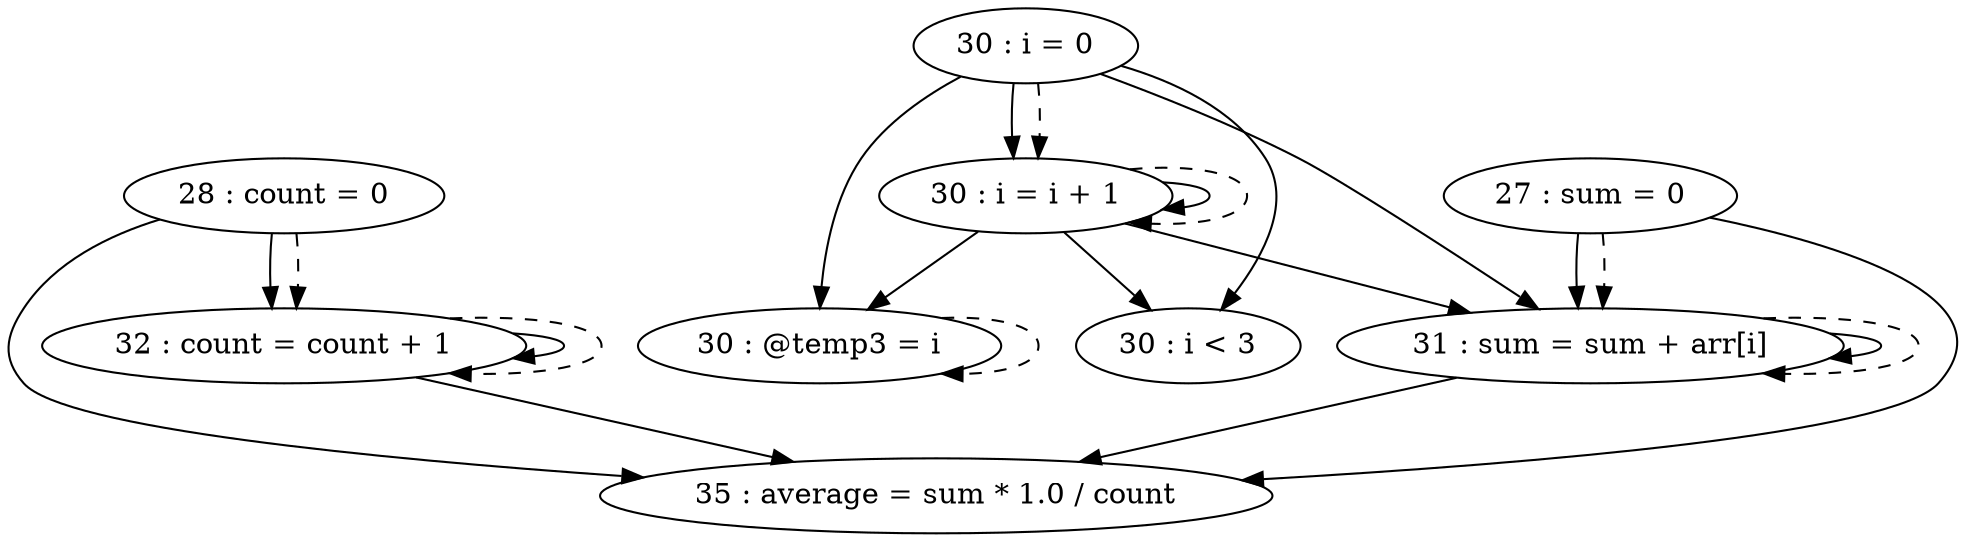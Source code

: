 digraph G {
"27 : sum = 0"
"27 : sum = 0" -> "35 : average = sum * 1.0 / count"
"27 : sum = 0" -> "31 : sum = sum + arr[i]"
"27 : sum = 0" -> "31 : sum = sum + arr[i]" [style=dashed]
"28 : count = 0"
"28 : count = 0" -> "32 : count = count + 1"
"28 : count = 0" -> "35 : average = sum * 1.0 / count"
"28 : count = 0" -> "32 : count = count + 1" [style=dashed]
"30 : i = 0"
"30 : i = 0" -> "30 : i < 3"
"30 : i = 0" -> "30 : @temp3 = i"
"30 : i = 0" -> "31 : sum = sum + arr[i]"
"30 : i = 0" -> "30 : i = i + 1"
"30 : i = 0" -> "30 : i = i + 1" [style=dashed]
"30 : i < 3"
"31 : sum = sum + arr[i]"
"31 : sum = sum + arr[i]" -> "35 : average = sum * 1.0 / count"
"31 : sum = sum + arr[i]" -> "31 : sum = sum + arr[i]"
"31 : sum = sum + arr[i]" -> "31 : sum = sum + arr[i]" [style=dashed]
"32 : count = count + 1"
"32 : count = count + 1" -> "32 : count = count + 1"
"32 : count = count + 1" -> "35 : average = sum * 1.0 / count"
"32 : count = count + 1" -> "32 : count = count + 1" [style=dashed]
"30 : @temp3 = i"
"30 : @temp3 = i" -> "30 : @temp3 = i" [style=dashed]
"30 : i = i + 1"
"30 : i = i + 1" -> "30 : i < 3"
"30 : i = i + 1" -> "30 : @temp3 = i"
"30 : i = i + 1" -> "31 : sum = sum + arr[i]"
"30 : i = i + 1" -> "30 : i = i + 1"
"30 : i = i + 1" -> "30 : i = i + 1" [style=dashed]
"35 : average = sum * 1.0 / count"
}
